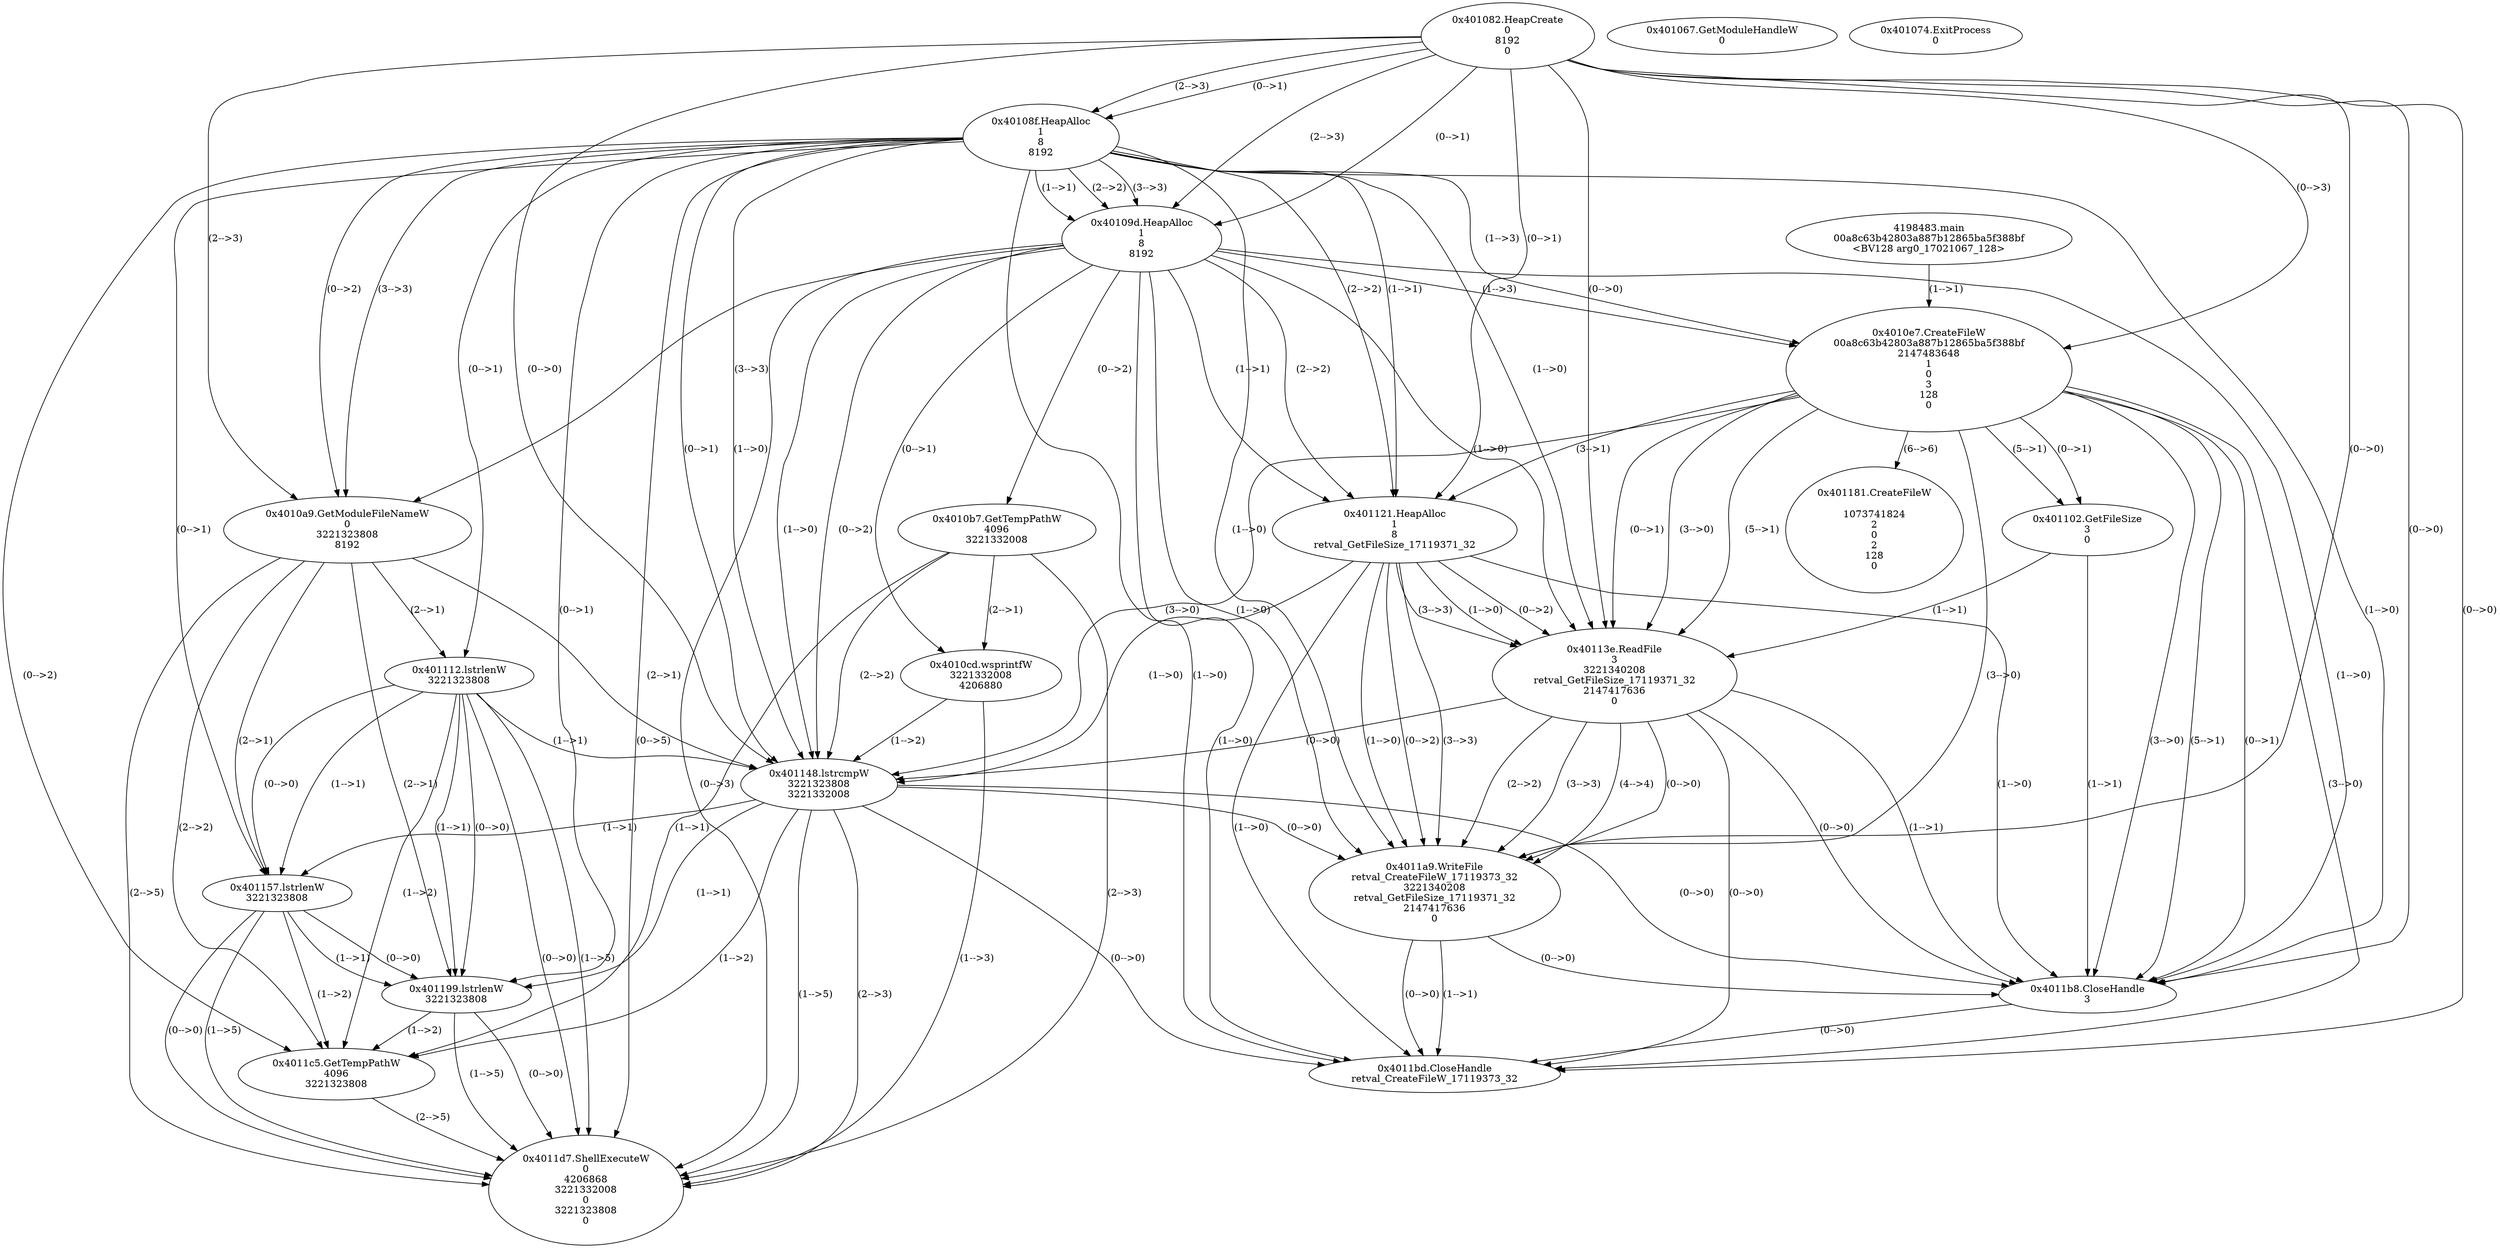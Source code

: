 // Global SCDG with merge call
digraph {
	0 [label="4198483.main
00a8c63b42803a887b12865ba5f388bf
<BV128 arg0_17021067_128>"]
	1 [label="0x401067.GetModuleHandleW
0"]
	2 [label="0x401082.HeapCreate
0
8192
0"]
	3 [label="0x40108f.HeapAlloc
1
8
8192"]
	2 -> 3 [label="(0-->1)"]
	2 -> 3 [label="(2-->3)"]
	4 [label="0x40109d.HeapAlloc
1
8
8192"]
	2 -> 4 [label="(0-->1)"]
	3 -> 4 [label="(1-->1)"]
	3 -> 4 [label="(2-->2)"]
	2 -> 4 [label="(2-->3)"]
	3 -> 4 [label="(3-->3)"]
	5 [label="0x4010a9.GetModuleFileNameW
0
3221323808
8192"]
	3 -> 5 [label="(0-->2)"]
	2 -> 5 [label="(2-->3)"]
	3 -> 5 [label="(3-->3)"]
	4 -> 5 [label="(3-->3)"]
	6 [label="0x4010b7.GetTempPathW
4096
3221332008"]
	4 -> 6 [label="(0-->2)"]
	7 [label="0x4010cd.wsprintfW
3221332008
4206880"]
	4 -> 7 [label="(0-->1)"]
	6 -> 7 [label="(2-->1)"]
	8 [label="0x4010e7.CreateFileW
00a8c63b42803a887b12865ba5f388bf
2147483648
1
0
3
128
0"]
	0 -> 8 [label="(1-->1)"]
	2 -> 8 [label="(0-->3)"]
	3 -> 8 [label="(1-->3)"]
	4 -> 8 [label="(1-->3)"]
	9 [label="0x401102.GetFileSize
3
0"]
	8 -> 9 [label="(5-->1)"]
	8 -> 9 [label="(0-->1)"]
	10 [label="0x401112.lstrlenW
3221323808"]
	3 -> 10 [label="(0-->1)"]
	5 -> 10 [label="(2-->1)"]
	11 [label="0x401121.HeapAlloc
1
8
retval_GetFileSize_17119371_32"]
	2 -> 11 [label="(0-->1)"]
	3 -> 11 [label="(1-->1)"]
	4 -> 11 [label="(1-->1)"]
	8 -> 11 [label="(3-->1)"]
	3 -> 11 [label="(2-->2)"]
	4 -> 11 [label="(2-->2)"]
	12 [label="0x40113e.ReadFile
3
3221340208
retval_GetFileSize_17119371_32
2147417636
0"]
	8 -> 12 [label="(5-->1)"]
	8 -> 12 [label="(0-->1)"]
	9 -> 12 [label="(1-->1)"]
	11 -> 12 [label="(0-->2)"]
	11 -> 12 [label="(3-->3)"]
	2 -> 12 [label="(0-->0)"]
	3 -> 12 [label="(1-->0)"]
	4 -> 12 [label="(1-->0)"]
	8 -> 12 [label="(3-->0)"]
	11 -> 12 [label="(1-->0)"]
	13 [label="0x401148.lstrcmpW
3221323808
3221332008"]
	3 -> 13 [label="(0-->1)"]
	5 -> 13 [label="(2-->1)"]
	10 -> 13 [label="(1-->1)"]
	4 -> 13 [label="(0-->2)"]
	6 -> 13 [label="(2-->2)"]
	7 -> 13 [label="(1-->2)"]
	2 -> 13 [label="(0-->0)"]
	3 -> 13 [label="(1-->0)"]
	4 -> 13 [label="(1-->0)"]
	8 -> 13 [label="(3-->0)"]
	11 -> 13 [label="(1-->0)"]
	12 -> 13 [label="(0-->0)"]
	14 [label="0x401157.lstrlenW
3221323808"]
	3 -> 14 [label="(0-->1)"]
	5 -> 14 [label="(2-->1)"]
	10 -> 14 [label="(1-->1)"]
	13 -> 14 [label="(1-->1)"]
	10 -> 14 [label="(0-->0)"]
	15 [label="0x401181.CreateFileW

1073741824
2
0
2
128
0"]
	8 -> 15 [label="(6-->6)"]
	16 [label="0x401199.lstrlenW
3221323808"]
	3 -> 16 [label="(0-->1)"]
	5 -> 16 [label="(2-->1)"]
	10 -> 16 [label="(1-->1)"]
	13 -> 16 [label="(1-->1)"]
	14 -> 16 [label="(1-->1)"]
	10 -> 16 [label="(0-->0)"]
	14 -> 16 [label="(0-->0)"]
	17 [label="0x4011a9.WriteFile
retval_CreateFileW_17119373_32
3221340208
retval_GetFileSize_17119371_32
2147417636
0"]
	11 -> 17 [label="(0-->2)"]
	12 -> 17 [label="(2-->2)"]
	11 -> 17 [label="(3-->3)"]
	12 -> 17 [label="(3-->3)"]
	12 -> 17 [label="(4-->4)"]
	2 -> 17 [label="(0-->0)"]
	3 -> 17 [label="(1-->0)"]
	4 -> 17 [label="(1-->0)"]
	8 -> 17 [label="(3-->0)"]
	11 -> 17 [label="(1-->0)"]
	12 -> 17 [label="(0-->0)"]
	13 -> 17 [label="(0-->0)"]
	18 [label="0x4011b8.CloseHandle
3"]
	8 -> 18 [label="(5-->1)"]
	8 -> 18 [label="(0-->1)"]
	9 -> 18 [label="(1-->1)"]
	12 -> 18 [label="(1-->1)"]
	2 -> 18 [label="(0-->0)"]
	3 -> 18 [label="(1-->0)"]
	4 -> 18 [label="(1-->0)"]
	8 -> 18 [label="(3-->0)"]
	11 -> 18 [label="(1-->0)"]
	12 -> 18 [label="(0-->0)"]
	13 -> 18 [label="(0-->0)"]
	17 -> 18 [label="(0-->0)"]
	19 [label="0x4011bd.CloseHandle
retval_CreateFileW_17119373_32"]
	17 -> 19 [label="(1-->1)"]
	2 -> 19 [label="(0-->0)"]
	3 -> 19 [label="(1-->0)"]
	4 -> 19 [label="(1-->0)"]
	8 -> 19 [label="(3-->0)"]
	11 -> 19 [label="(1-->0)"]
	12 -> 19 [label="(0-->0)"]
	13 -> 19 [label="(0-->0)"]
	17 -> 19 [label="(0-->0)"]
	18 -> 19 [label="(0-->0)"]
	20 [label="0x4011c5.GetTempPathW
4096
3221323808"]
	6 -> 20 [label="(1-->1)"]
	3 -> 20 [label="(0-->2)"]
	5 -> 20 [label="(2-->2)"]
	10 -> 20 [label="(1-->2)"]
	13 -> 20 [label="(1-->2)"]
	14 -> 20 [label="(1-->2)"]
	16 -> 20 [label="(1-->2)"]
	21 [label="0x4011d7.ShellExecuteW
0
4206868
3221332008
0
3221323808
0"]
	4 -> 21 [label="(0-->3)"]
	6 -> 21 [label="(2-->3)"]
	7 -> 21 [label="(1-->3)"]
	13 -> 21 [label="(2-->3)"]
	3 -> 21 [label="(0-->5)"]
	5 -> 21 [label="(2-->5)"]
	10 -> 21 [label="(1-->5)"]
	13 -> 21 [label="(1-->5)"]
	14 -> 21 [label="(1-->5)"]
	16 -> 21 [label="(1-->5)"]
	20 -> 21 [label="(2-->5)"]
	10 -> 21 [label="(0-->0)"]
	14 -> 21 [label="(0-->0)"]
	16 -> 21 [label="(0-->0)"]
	22 [label="0x401074.ExitProcess
0"]
}
